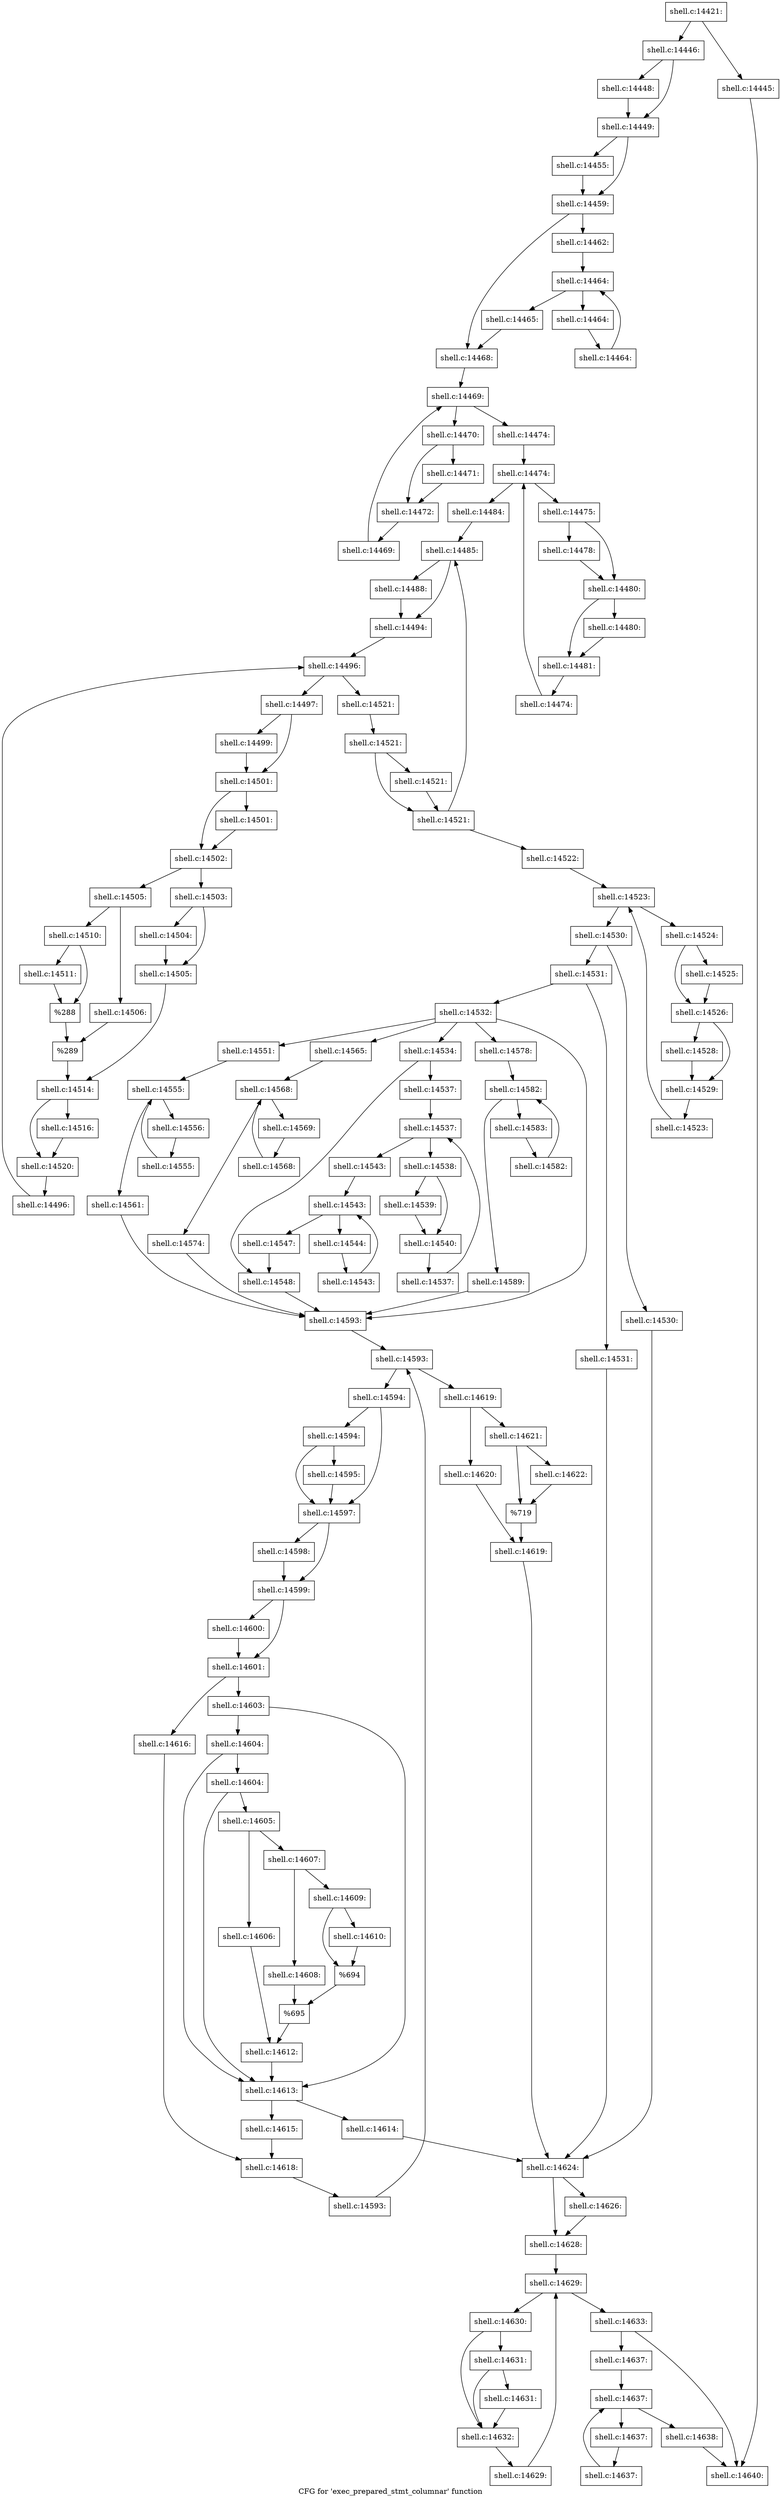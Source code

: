 digraph "CFG for 'exec_prepared_stmt_columnar' function" {
	label="CFG for 'exec_prepared_stmt_columnar' function";

	Node0x5602773c8030 [shape=record,label="{shell.c:14421:}"];
	Node0x5602773c8030 -> Node0x5602773ce710;
	Node0x5602773c8030 -> Node0x5602773ce760;
	Node0x5602773ce710 [shape=record,label="{shell.c:14445:}"];
	Node0x5602773ce710 -> Node0x560276f17670;
	Node0x5602773ce760 [shape=record,label="{shell.c:14446:}"];
	Node0x5602773ce760 -> Node0x5602773cf0b0;
	Node0x5602773ce760 -> Node0x5602773cf100;
	Node0x5602773cf0b0 [shape=record,label="{shell.c:14448:}"];
	Node0x5602773cf0b0 -> Node0x5602773cf100;
	Node0x5602773cf100 [shape=record,label="{shell.c:14449:}"];
	Node0x5602773cf100 -> Node0x5602773d0640;
	Node0x5602773cf100 -> Node0x5602773d0690;
	Node0x5602773d0640 [shape=record,label="{shell.c:14455:}"];
	Node0x5602773d0640 -> Node0x5602773d0690;
	Node0x5602773d0690 [shape=record,label="{shell.c:14459:}"];
	Node0x5602773d0690 -> Node0x5602773d1d40;
	Node0x5602773d0690 -> Node0x5602773d1d90;
	Node0x5602773d1d40 [shape=record,label="{shell.c:14462:}"];
	Node0x5602773d1d40 -> Node0x5602773d33f0;
	Node0x5602773d33f0 [shape=record,label="{shell.c:14464:}"];
	Node0x5602773d33f0 -> Node0x5602773d3610;
	Node0x5602773d33f0 -> Node0x5602773d3000;
	Node0x5602773d3610 [shape=record,label="{shell.c:14464:}"];
	Node0x5602773d3610 -> Node0x5602773d3580;
	Node0x5602773d3580 [shape=record,label="{shell.c:14464:}"];
	Node0x5602773d3580 -> Node0x5602773d33f0;
	Node0x5602773d3000 [shape=record,label="{shell.c:14465:}"];
	Node0x5602773d3000 -> Node0x5602773d1d90;
	Node0x5602773d1d90 [shape=record,label="{shell.c:14468:}"];
	Node0x5602773d1d90 -> Node0x5602773d5350;
	Node0x5602773d5350 [shape=record,label="{shell.c:14469:}"];
	Node0x5602773d5350 -> Node0x5602773d5570;
	Node0x5602773d5350 -> Node0x5602773d51a0;
	Node0x5602773d5570 [shape=record,label="{shell.c:14470:}"];
	Node0x5602773d5570 -> Node0x5602773d5e90;
	Node0x5602773d5570 -> Node0x5602773d5ee0;
	Node0x5602773d5e90 [shape=record,label="{shell.c:14471:}"];
	Node0x5602773d5e90 -> Node0x5602773d5ee0;
	Node0x5602773d5ee0 [shape=record,label="{shell.c:14472:}"];
	Node0x5602773d5ee0 -> Node0x5602773d54e0;
	Node0x5602773d54e0 [shape=record,label="{shell.c:14469:}"];
	Node0x5602773d54e0 -> Node0x5602773d5350;
	Node0x5602773d51a0 [shape=record,label="{shell.c:14474:}"];
	Node0x5602773d51a0 -> Node0x5602773d6e80;
	Node0x5602773d6e80 [shape=record,label="{shell.c:14474:}"];
	Node0x5602773d6e80 -> Node0x5602773d7030;
	Node0x5602773d6e80 -> Node0x5602773d6cd0;
	Node0x5602773d7030 [shape=record,label="{shell.c:14475:}"];
	Node0x5602773d7030 -> Node0x5602773d7ed0;
	Node0x5602773d7030 -> Node0x5602773d7f20;
	Node0x5602773d7ed0 [shape=record,label="{shell.c:14478:}"];
	Node0x5602773d7ed0 -> Node0x5602773d7f20;
	Node0x5602773d7f20 [shape=record,label="{shell.c:14480:}"];
	Node0x5602773d7f20 -> Node0x5602773d87a0;
	Node0x5602773d7f20 -> Node0x5602773d87f0;
	Node0x5602773d87a0 [shape=record,label="{shell.c:14480:}"];
	Node0x5602773d87a0 -> Node0x5602773d87f0;
	Node0x5602773d87f0 [shape=record,label="{shell.c:14481:}"];
	Node0x5602773d87f0 -> Node0x5602773d6fa0;
	Node0x5602773d6fa0 [shape=record,label="{shell.c:14474:}"];
	Node0x5602773d6fa0 -> Node0x5602773d6e80;
	Node0x5602773d6cd0 [shape=record,label="{shell.c:14484:}"];
	Node0x5602773d6cd0 -> Node0x5602773d9f30;
	Node0x5602773d9f30 [shape=record,label="{shell.c:14485:}"];
	Node0x5602773d9f30 -> Node0x5602773da4f0;
	Node0x5602773d9f30 -> Node0x5602773da540;
	Node0x5602773da4f0 [shape=record,label="{shell.c:14488:}"];
	Node0x5602773da4f0 -> Node0x5602773da540;
	Node0x5602773da540 [shape=record,label="{shell.c:14494:}"];
	Node0x5602773da540 -> Node0x5602773dc1b0;
	Node0x5602773dc1b0 [shape=record,label="{shell.c:14496:}"];
	Node0x5602773dc1b0 -> Node0x5602773dc3d0;
	Node0x5602773dc1b0 -> Node0x5602773dc000;
	Node0x5602773dc3d0 [shape=record,label="{shell.c:14497:}"];
	Node0x5602773dc3d0 -> Node0x5602773dcf80;
	Node0x5602773dc3d0 -> Node0x5602773dcfd0;
	Node0x5602773dcf80 [shape=record,label="{shell.c:14499:}"];
	Node0x5602773dcf80 -> Node0x5602773dcfd0;
	Node0x5602773dcfd0 [shape=record,label="{shell.c:14501:}"];
	Node0x5602773dcfd0 -> Node0x5602773dd850;
	Node0x5602773dcfd0 -> Node0x5602773dd8a0;
	Node0x5602773dd850 [shape=record,label="{shell.c:14501:}"];
	Node0x5602773dd850 -> Node0x5602773dd8a0;
	Node0x5602773dd8a0 [shape=record,label="{shell.c:14502:}"];
	Node0x5602773dd8a0 -> Node0x5602773ddec0;
	Node0x5602773dd8a0 -> Node0x5602773ddf60;
	Node0x5602773ddec0 [shape=record,label="{shell.c:14503:}"];
	Node0x5602773ddec0 -> Node0x5602773de5e0;
	Node0x5602773ddec0 -> Node0x5602773de630;
	Node0x5602773de5e0 [shape=record,label="{shell.c:14504:}"];
	Node0x5602773de5e0 -> Node0x5602773de630;
	Node0x5602773de630 [shape=record,label="{shell.c:14505:}"];
	Node0x5602773de630 -> Node0x5602773ddf10;
	Node0x5602773ddf60 [shape=record,label="{shell.c:14505:}"];
	Node0x5602773ddf60 -> Node0x5602773dec90;
	Node0x5602773ddf60 -> Node0x5602773ded30;
	Node0x5602773dec90 [shape=record,label="{shell.c:14506:}"];
	Node0x5602773dec90 -> Node0x5602773dece0;
	Node0x5602773ded30 [shape=record,label="{shell.c:14510:}"];
	Node0x5602773ded30 -> Node0x5602764ba320;
	Node0x5602773ded30 -> Node0x5602773dfcf0;
	Node0x5602764ba320 [shape=record,label="{shell.c:14511:}"];
	Node0x5602764ba320 -> Node0x5602773dfcf0;
	Node0x5602773dfcf0 [shape=record,label="{%288}"];
	Node0x5602773dfcf0 -> Node0x5602773dece0;
	Node0x5602773dece0 [shape=record,label="{%289}"];
	Node0x5602773dece0 -> Node0x5602773ddf10;
	Node0x5602773ddf10 [shape=record,label="{shell.c:14514:}"];
	Node0x5602773ddf10 -> Node0x5602773e1770;
	Node0x5602773ddf10 -> Node0x5602773e17c0;
	Node0x5602773e1770 [shape=record,label="{shell.c:14516:}"];
	Node0x5602773e1770 -> Node0x5602773e17c0;
	Node0x5602773e17c0 [shape=record,label="{shell.c:14520:}"];
	Node0x5602773e17c0 -> Node0x5602773dc340;
	Node0x5602773dc340 [shape=record,label="{shell.c:14496:}"];
	Node0x5602773dc340 -> Node0x5602773dc1b0;
	Node0x5602773dc000 [shape=record,label="{shell.c:14521:}"];
	Node0x5602773dc000 -> Node0x5602773d9930;
	Node0x5602773d9930 [shape=record,label="{shell.c:14521:}"];
	Node0x5602773d9930 -> Node0x5602773e2810;
	Node0x5602773d9930 -> Node0x5602773e2860;
	Node0x5602773e2860 [shape=record,label="{shell.c:14521:}"];
	Node0x5602773e2860 -> Node0x5602773e2810;
	Node0x5602773e2810 [shape=record,label="{shell.c:14521:}"];
	Node0x5602773e2810 -> Node0x5602773d9f30;
	Node0x5602773e2810 -> Node0x5602764ba2d0;
	Node0x5602764ba2d0 [shape=record,label="{shell.c:14522:}"];
	Node0x5602764ba2d0 -> Node0x5602773e3560;
	Node0x5602773e3560 [shape=record,label="{shell.c:14523:}"];
	Node0x5602773e3560 -> Node0x5602773e3780;
	Node0x5602773e3560 -> Node0x5602773e33b0;
	Node0x5602773e3780 [shape=record,label="{shell.c:14524:}"];
	Node0x5602773e3780 -> Node0x5602773e3f40;
	Node0x5602773e3780 -> Node0x5602773e3f90;
	Node0x5602773e3f40 [shape=record,label="{shell.c:14525:}"];
	Node0x5602773e3f40 -> Node0x5602773e3f90;
	Node0x5602773e3f90 [shape=record,label="{shell.c:14526:}"];
	Node0x5602773e3f90 -> Node0x5602773e4b50;
	Node0x5602773e3f90 -> Node0x5602773e4ba0;
	Node0x5602773e4b50 [shape=record,label="{shell.c:14528:}"];
	Node0x5602773e4b50 -> Node0x5602773e4ba0;
	Node0x5602773e4ba0 [shape=record,label="{shell.c:14529:}"];
	Node0x5602773e4ba0 -> Node0x5602773e36f0;
	Node0x5602773e36f0 [shape=record,label="{shell.c:14523:}"];
	Node0x5602773e36f0 -> Node0x5602773e3560;
	Node0x5602773e33b0 [shape=record,label="{shell.c:14530:}"];
	Node0x5602773e33b0 -> Node0x5602773e5c40;
	Node0x5602773e33b0 -> Node0x5602773e5c90;
	Node0x5602773e5c40 [shape=record,label="{shell.c:14530:}"];
	Node0x5602773e5c40 -> Node0x5602773e6690;
	Node0x5602773e5c90 [shape=record,label="{shell.c:14531:}"];
	Node0x5602773e5c90 -> Node0x5602773e67f0;
	Node0x5602773e5c90 -> Node0x5602773e6840;
	Node0x5602773e67f0 [shape=record,label="{shell.c:14531:}"];
	Node0x5602773e67f0 -> Node0x5602773e6690;
	Node0x5602773e6840 [shape=record,label="{shell.c:14532:}"];
	Node0x5602773e6840 -> Node0x5602773e6bd0;
	Node0x5602773e6840 -> Node0x5602773e7200;
	Node0x5602773e6840 -> Node0x5602773ebc70;
	Node0x5602773e6840 -> Node0x5602773ee980;
	Node0x5602773e6840 -> Node0x5602773f1bf0;
	Node0x5602773e7200 [shape=record,label="{shell.c:14534:}"];
	Node0x5602773e7200 -> Node0x5602773e75a0;
	Node0x5602773e7200 -> Node0x5602773e75f0;
	Node0x5602773e75a0 [shape=record,label="{shell.c:14537:}"];
	Node0x5602773e75a0 -> Node0x5602773e7bd0;
	Node0x5602773e7bd0 [shape=record,label="{shell.c:14537:}"];
	Node0x5602773e7bd0 -> Node0x5602773e7df0;
	Node0x5602773e7bd0 -> Node0x5602773e7a20;
	Node0x5602773e7df0 [shape=record,label="{shell.c:14538:}"];
	Node0x5602773e7df0 -> Node0x5602773e8710;
	Node0x5602773e7df0 -> Node0x5602773e8760;
	Node0x5602773e8710 [shape=record,label="{shell.c:14539:}"];
	Node0x5602773e8710 -> Node0x5602773e8760;
	Node0x5602773e8760 [shape=record,label="{shell.c:14540:}"];
	Node0x5602773e8760 -> Node0x5602773e7d60;
	Node0x5602773e7d60 [shape=record,label="{shell.c:14537:}"];
	Node0x5602773e7d60 -> Node0x5602773e7bd0;
	Node0x5602773e7a20 [shape=record,label="{shell.c:14543:}"];
	Node0x5602773e7a20 -> Node0x5602773ea340;
	Node0x5602773ea340 [shape=record,label="{shell.c:14543:}"];
	Node0x5602773ea340 -> Node0x5602773ea4f0;
	Node0x5602773ea340 -> Node0x5602773ea190;
	Node0x5602773ea4f0 [shape=record,label="{shell.c:14544:}"];
	Node0x5602773ea4f0 -> Node0x5602773ea460;
	Node0x5602773ea460 [shape=record,label="{shell.c:14543:}"];
	Node0x5602773ea460 -> Node0x5602773ea340;
	Node0x5602773ea190 [shape=record,label="{shell.c:14547:}"];
	Node0x5602773ea190 -> Node0x5602773e75f0;
	Node0x5602773e75f0 [shape=record,label="{shell.c:14548:}"];
	Node0x5602773e75f0 -> Node0x5602773e6bd0;
	Node0x5602773ebc70 [shape=record,label="{shell.c:14551:}"];
	Node0x5602773ebc70 -> Node0x5602773ed0e0;
	Node0x5602773ed0e0 [shape=record,label="{shell.c:14555:}"];
	Node0x5602773ed0e0 -> Node0x5602773ed220;
	Node0x5602773ed0e0 -> Node0x5602764b2820;
	Node0x5602773ed220 [shape=record,label="{shell.c:14556:}"];
	Node0x5602773ed220 -> Node0x5602773ed190;
	Node0x5602773ed190 [shape=record,label="{shell.c:14555:}"];
	Node0x5602773ed190 -> Node0x5602773ed0e0;
	Node0x5602764b2820 [shape=record,label="{shell.c:14561:}"];
	Node0x5602764b2820 -> Node0x5602773e6bd0;
	Node0x5602773ee980 [shape=record,label="{shell.c:14565:}"];
	Node0x5602773ee980 -> Node0x5602773f0100;
	Node0x5602773f0100 [shape=record,label="{shell.c:14568:}"];
	Node0x5602773f0100 -> Node0x5602773f0320;
	Node0x5602773f0100 -> Node0x5602773eff50;
	Node0x5602773f0320 [shape=record,label="{shell.c:14569:}"];
	Node0x5602773f0320 -> Node0x5602773f0290;
	Node0x5602773f0290 [shape=record,label="{shell.c:14568:}"];
	Node0x5602773f0290 -> Node0x5602773f0100;
	Node0x5602773eff50 [shape=record,label="{shell.c:14574:}"];
	Node0x5602773eff50 -> Node0x5602773e6bd0;
	Node0x5602773f1bf0 [shape=record,label="{shell.c:14578:}"];
	Node0x5602773f1bf0 -> Node0x5602773f3860;
	Node0x5602773f3860 [shape=record,label="{shell.c:14582:}"];
	Node0x5602773f3860 -> Node0x5602773f4400;
	Node0x5602773f3860 -> Node0x5602764ba280;
	Node0x5602773f4400 [shape=record,label="{shell.c:14583:}"];
	Node0x5602773f4400 -> Node0x5602773f4370;
	Node0x5602773f4370 [shape=record,label="{shell.c:14582:}"];
	Node0x5602773f4370 -> Node0x5602773f3860;
	Node0x5602764ba280 [shape=record,label="{shell.c:14589:}"];
	Node0x5602764ba280 -> Node0x5602773e6bd0;
	Node0x5602773e6bd0 [shape=record,label="{shell.c:14593:}"];
	Node0x5602773e6bd0 -> Node0x5602773f6190;
	Node0x5602773f6190 [shape=record,label="{shell.c:14593:}"];
	Node0x5602773f6190 -> Node0x5602773f73d0;
	Node0x5602773f6190 -> Node0x5602773e6e20;
	Node0x5602773f73d0 [shape=record,label="{shell.c:14594:}"];
	Node0x5602773f73d0 -> Node0x5602773f7960;
	Node0x5602773f73d0 -> Node0x5602773f7910;
	Node0x5602773f7960 [shape=record,label="{shell.c:14594:}"];
	Node0x5602773f7960 -> Node0x5602773f78c0;
	Node0x5602773f7960 -> Node0x5602773f7910;
	Node0x5602773f78c0 [shape=record,label="{shell.c:14595:}"];
	Node0x5602773f78c0 -> Node0x5602773f7910;
	Node0x5602773f7910 [shape=record,label="{shell.c:14597:}"];
	Node0x5602773f7910 -> Node0x5602773f8c50;
	Node0x5602773f7910 -> Node0x5602773f8ca0;
	Node0x5602773f8c50 [shape=record,label="{shell.c:14598:}"];
	Node0x5602773f8c50 -> Node0x5602773f8ca0;
	Node0x5602773f8ca0 [shape=record,label="{shell.c:14599:}"];
	Node0x5602773f8ca0 -> Node0x5602773f98c0;
	Node0x5602773f8ca0 -> Node0x5602773f9910;
	Node0x5602773f98c0 [shape=record,label="{shell.c:14600:}"];
	Node0x5602773f98c0 -> Node0x5602773f9910;
	Node0x5602773f9910 [shape=record,label="{shell.c:14601:}"];
	Node0x5602773f9910 -> Node0x5602773fa700;
	Node0x5602773f9910 -> Node0x5602773fa7a0;
	Node0x5602773fa700 [shape=record,label="{shell.c:14603:}"];
	Node0x5602773fa700 -> Node0x5602773fb1a0;
	Node0x5602773fa700 -> Node0x5602773fb0d0;
	Node0x5602773fb1a0 [shape=record,label="{shell.c:14604:}"];
	Node0x5602773fb1a0 -> Node0x5602773fb120;
	Node0x5602773fb1a0 -> Node0x5602773fb0d0;
	Node0x5602773fb120 [shape=record,label="{shell.c:14604:}"];
	Node0x5602773fb120 -> Node0x5602773fb080;
	Node0x5602773fb120 -> Node0x5602773fb0d0;
	Node0x5602773fb080 [shape=record,label="{shell.c:14605:}"];
	Node0x5602773fb080 -> Node0x5602773fc050;
	Node0x5602773fb080 -> Node0x5602773fc0f0;
	Node0x5602773fc050 [shape=record,label="{shell.c:14606:}"];
	Node0x5602773fc050 -> Node0x5602773fc0a0;
	Node0x5602773fc0f0 [shape=record,label="{shell.c:14607:}"];
	Node0x5602773fc0f0 -> Node0x5602773fc8d0;
	Node0x5602773fc0f0 -> Node0x5602773fc970;
	Node0x5602773fc8d0 [shape=record,label="{shell.c:14608:}"];
	Node0x5602773fc8d0 -> Node0x5602773fc920;
	Node0x5602773fc970 [shape=record,label="{shell.c:14609:}"];
	Node0x5602773fc970 -> Node0x5602773fcfd0;
	Node0x5602773fc970 -> Node0x5602773fd190;
	Node0x5602773fcfd0 [shape=record,label="{shell.c:14610:}"];
	Node0x5602773fcfd0 -> Node0x5602773fd190;
	Node0x5602773fd190 [shape=record,label="{%694}"];
	Node0x5602773fd190 -> Node0x5602773fc920;
	Node0x5602773fc920 [shape=record,label="{%695}"];
	Node0x5602773fc920 -> Node0x5602773fc0a0;
	Node0x5602773fc0a0 [shape=record,label="{shell.c:14612:}"];
	Node0x5602773fc0a0 -> Node0x5602773fb0d0;
	Node0x5602773fb0d0 [shape=record,label="{shell.c:14613:}"];
	Node0x5602773fb0d0 -> Node0x5602773fde40;
	Node0x5602773fb0d0 -> Node0x5602773fde90;
	Node0x5602773fde40 [shape=record,label="{shell.c:14614:}"];
	Node0x5602773fde40 -> Node0x5602773e6690;
	Node0x5602773fde90 [shape=record,label="{shell.c:14615:}"];
	Node0x5602773fde90 -> Node0x5602773fa750;
	Node0x5602773fa7a0 [shape=record,label="{shell.c:14616:}"];
	Node0x5602773fa7a0 -> Node0x5602773fa750;
	Node0x5602773fa750 [shape=record,label="{shell.c:14618:}"];
	Node0x5602773fa750 -> Node0x5602773f7340;
	Node0x5602773f7340 [shape=record,label="{shell.c:14593:}"];
	Node0x5602773f7340 -> Node0x5602773f6190;
	Node0x5602773e6e20 [shape=record,label="{shell.c:14619:}"];
	Node0x5602773e6e20 -> Node0x5602773feee0;
	Node0x5602773e6e20 -> Node0x5602773fef80;
	Node0x5602773feee0 [shape=record,label="{shell.c:14620:}"];
	Node0x5602773feee0 -> Node0x5602773fef30;
	Node0x5602773fef80 [shape=record,label="{shell.c:14621:}"];
	Node0x5602773fef80 -> Node0x5602773ff760;
	Node0x5602773fef80 -> Node0x5602773ff7b0;
	Node0x5602773ff760 [shape=record,label="{shell.c:14622:}"];
	Node0x5602773ff760 -> Node0x5602773ff7b0;
	Node0x5602773ff7b0 [shape=record,label="{%719}"];
	Node0x5602773ff7b0 -> Node0x5602773fef30;
	Node0x5602773fef30 [shape=record,label="{shell.c:14619:}"];
	Node0x5602773fef30 -> Node0x5602773e6690;
	Node0x5602773e6690 [shape=record,label="{shell.c:14624:}"];
	Node0x5602773e6690 -> Node0x560277400160;
	Node0x5602773e6690 -> Node0x5602774005a0;
	Node0x560277400160 [shape=record,label="{shell.c:14626:}"];
	Node0x560277400160 -> Node0x5602774005a0;
	Node0x5602774005a0 [shape=record,label="{shell.c:14628:}"];
	Node0x5602774005a0 -> Node0x560277401430;
	Node0x560277401430 [shape=record,label="{shell.c:14629:}"];
	Node0x560277401430 -> Node0x560277401650;
	Node0x560277401430 -> Node0x560277401280;
	Node0x560277401650 [shape=record,label="{shell.c:14630:}"];
	Node0x560277401650 -> Node0x560277401e40;
	Node0x560277401650 -> Node0x560277401df0;
	Node0x560277401e40 [shape=record,label="{shell.c:14631:}"];
	Node0x560277401e40 -> Node0x560277401da0;
	Node0x560277401e40 -> Node0x560277401df0;
	Node0x560277401da0 [shape=record,label="{shell.c:14631:}"];
	Node0x560277401da0 -> Node0x560277401df0;
	Node0x560277401df0 [shape=record,label="{shell.c:14632:}"];
	Node0x560277401df0 -> Node0x5602774015c0;
	Node0x5602774015c0 [shape=record,label="{shell.c:14629:}"];
	Node0x5602774015c0 -> Node0x560277401430;
	Node0x560277401280 [shape=record,label="{shell.c:14633:}"];
	Node0x560277401280 -> Node0x560276f17620;
	Node0x560277401280 -> Node0x560276f17670;
	Node0x560276f17620 [shape=record,label="{shell.c:14637:}"];
	Node0x560276f17620 -> Node0x560276f17af0;
	Node0x560276f17af0 [shape=record,label="{shell.c:14637:}"];
	Node0x560276f17af0 -> Node0x560276f17d10;
	Node0x560276f17af0 -> Node0x560276f17940;
	Node0x560276f17d10 [shape=record,label="{shell.c:14637:}"];
	Node0x560276f17d10 -> Node0x560276f17c80;
	Node0x560276f17c80 [shape=record,label="{shell.c:14637:}"];
	Node0x560276f17c80 -> Node0x560276f17af0;
	Node0x560276f17940 [shape=record,label="{shell.c:14638:}"];
	Node0x560276f17940 -> Node0x560276f17670;
	Node0x560276f17670 [shape=record,label="{shell.c:14640:}"];
}
